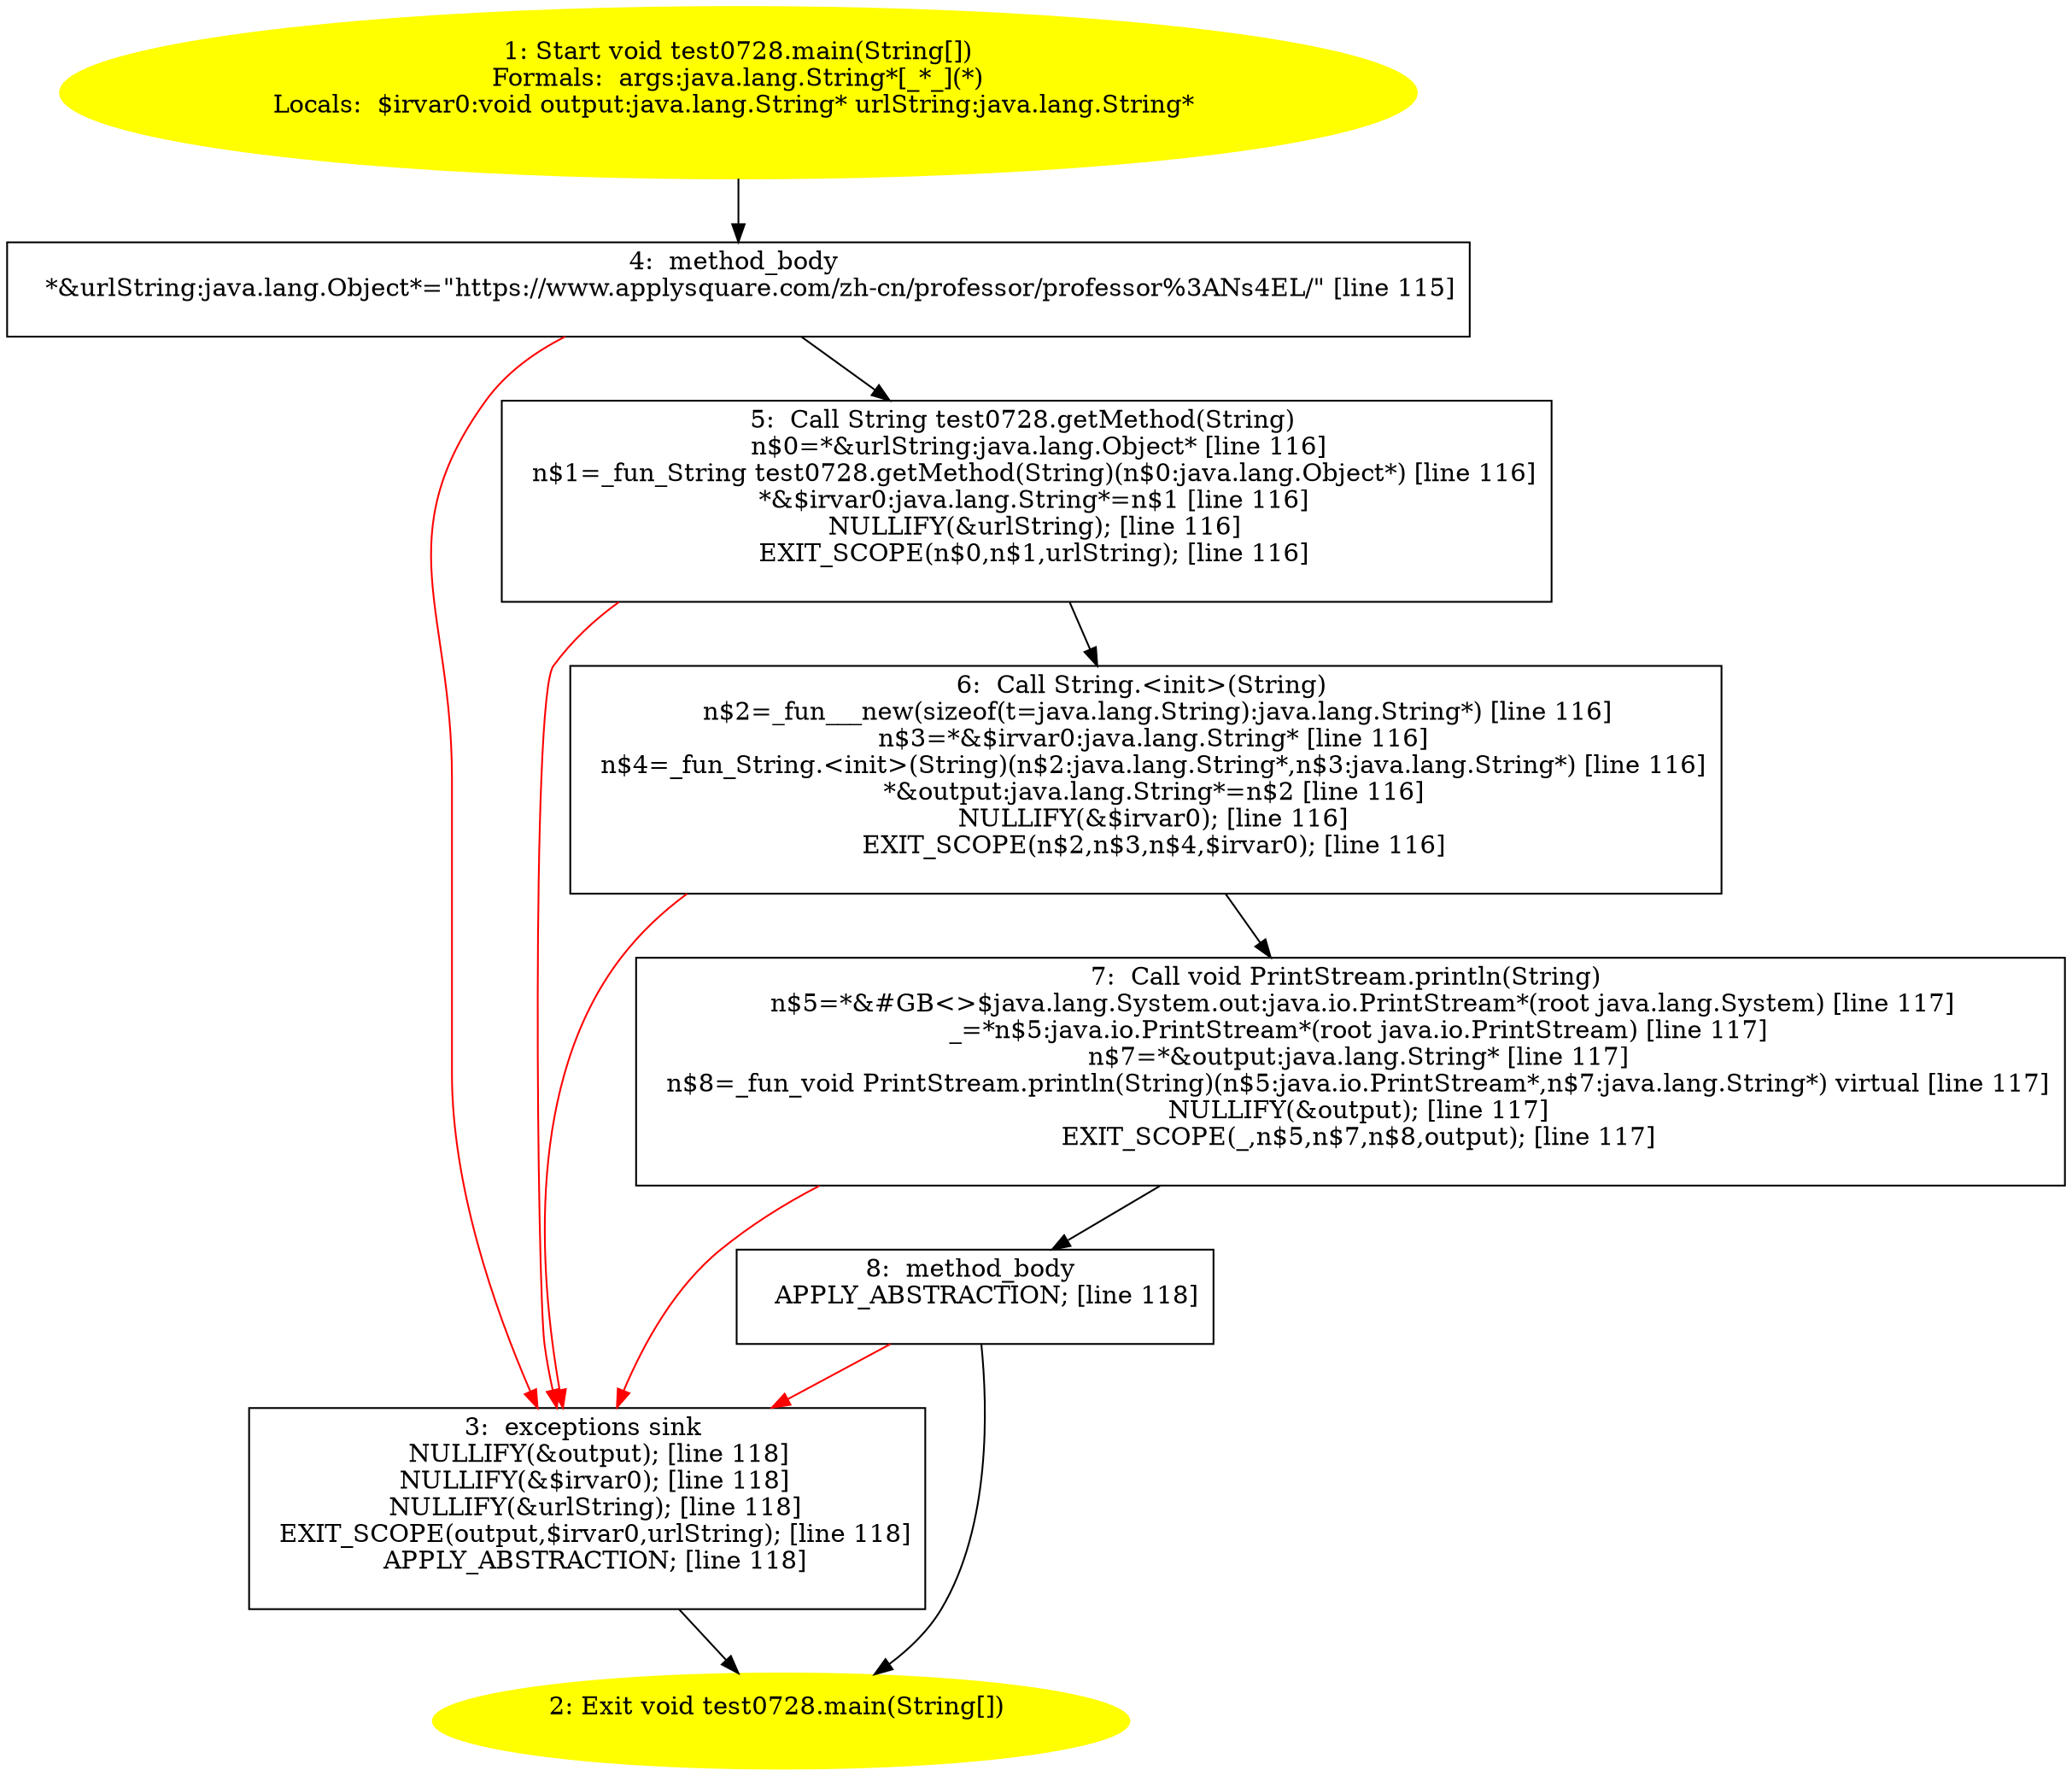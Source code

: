 /* @generated */
digraph cfg {
"com.dulishuo.test.test0728.main(java.lang.String[]):void.2eaeeb3c90ae5fc27781f13858cbafac_1" [label="1: Start void test0728.main(String[])\nFormals:  args:java.lang.String*[_*_](*)\nLocals:  $irvar0:void output:java.lang.String* urlString:java.lang.String* \n  " color=yellow style=filled]
	

	 "com.dulishuo.test.test0728.main(java.lang.String[]):void.2eaeeb3c90ae5fc27781f13858cbafac_1" -> "com.dulishuo.test.test0728.main(java.lang.String[]):void.2eaeeb3c90ae5fc27781f13858cbafac_4" ;
"com.dulishuo.test.test0728.main(java.lang.String[]):void.2eaeeb3c90ae5fc27781f13858cbafac_2" [label="2: Exit void test0728.main(String[]) \n  " color=yellow style=filled]
	

"com.dulishuo.test.test0728.main(java.lang.String[]):void.2eaeeb3c90ae5fc27781f13858cbafac_3" [label="3:  exceptions sink \n   NULLIFY(&output); [line 118]\n  NULLIFY(&$irvar0); [line 118]\n  NULLIFY(&urlString); [line 118]\n  EXIT_SCOPE(output,$irvar0,urlString); [line 118]\n  APPLY_ABSTRACTION; [line 118]\n " shape="box"]
	

	 "com.dulishuo.test.test0728.main(java.lang.String[]):void.2eaeeb3c90ae5fc27781f13858cbafac_3" -> "com.dulishuo.test.test0728.main(java.lang.String[]):void.2eaeeb3c90ae5fc27781f13858cbafac_2" ;
"com.dulishuo.test.test0728.main(java.lang.String[]):void.2eaeeb3c90ae5fc27781f13858cbafac_4" [label="4:  method_body \n   *&urlString:java.lang.Object*=\"https://www.applysquare.com/zh-cn/professor/professor%3ANs4EL/\" [line 115]\n " shape="box"]
	

	 "com.dulishuo.test.test0728.main(java.lang.String[]):void.2eaeeb3c90ae5fc27781f13858cbafac_4" -> "com.dulishuo.test.test0728.main(java.lang.String[]):void.2eaeeb3c90ae5fc27781f13858cbafac_5" ;
	 "com.dulishuo.test.test0728.main(java.lang.String[]):void.2eaeeb3c90ae5fc27781f13858cbafac_4" -> "com.dulishuo.test.test0728.main(java.lang.String[]):void.2eaeeb3c90ae5fc27781f13858cbafac_3" [color="red" ];
"com.dulishuo.test.test0728.main(java.lang.String[]):void.2eaeeb3c90ae5fc27781f13858cbafac_5" [label="5:  Call String test0728.getMethod(String) \n   n$0=*&urlString:java.lang.Object* [line 116]\n  n$1=_fun_String test0728.getMethod(String)(n$0:java.lang.Object*) [line 116]\n  *&$irvar0:java.lang.String*=n$1 [line 116]\n  NULLIFY(&urlString); [line 116]\n  EXIT_SCOPE(n$0,n$1,urlString); [line 116]\n " shape="box"]
	

	 "com.dulishuo.test.test0728.main(java.lang.String[]):void.2eaeeb3c90ae5fc27781f13858cbafac_5" -> "com.dulishuo.test.test0728.main(java.lang.String[]):void.2eaeeb3c90ae5fc27781f13858cbafac_6" ;
	 "com.dulishuo.test.test0728.main(java.lang.String[]):void.2eaeeb3c90ae5fc27781f13858cbafac_5" -> "com.dulishuo.test.test0728.main(java.lang.String[]):void.2eaeeb3c90ae5fc27781f13858cbafac_3" [color="red" ];
"com.dulishuo.test.test0728.main(java.lang.String[]):void.2eaeeb3c90ae5fc27781f13858cbafac_6" [label="6:  Call String.<init>(String) \n   n$2=_fun___new(sizeof(t=java.lang.String):java.lang.String*) [line 116]\n  n$3=*&$irvar0:java.lang.String* [line 116]\n  n$4=_fun_String.<init>(String)(n$2:java.lang.String*,n$3:java.lang.String*) [line 116]\n  *&output:java.lang.String*=n$2 [line 116]\n  NULLIFY(&$irvar0); [line 116]\n  EXIT_SCOPE(n$2,n$3,n$4,$irvar0); [line 116]\n " shape="box"]
	

	 "com.dulishuo.test.test0728.main(java.lang.String[]):void.2eaeeb3c90ae5fc27781f13858cbafac_6" -> "com.dulishuo.test.test0728.main(java.lang.String[]):void.2eaeeb3c90ae5fc27781f13858cbafac_7" ;
	 "com.dulishuo.test.test0728.main(java.lang.String[]):void.2eaeeb3c90ae5fc27781f13858cbafac_6" -> "com.dulishuo.test.test0728.main(java.lang.String[]):void.2eaeeb3c90ae5fc27781f13858cbafac_3" [color="red" ];
"com.dulishuo.test.test0728.main(java.lang.String[]):void.2eaeeb3c90ae5fc27781f13858cbafac_7" [label="7:  Call void PrintStream.println(String) \n   n$5=*&#GB<>$java.lang.System.out:java.io.PrintStream*(root java.lang.System) [line 117]\n  _=*n$5:java.io.PrintStream*(root java.io.PrintStream) [line 117]\n  n$7=*&output:java.lang.String* [line 117]\n  n$8=_fun_void PrintStream.println(String)(n$5:java.io.PrintStream*,n$7:java.lang.String*) virtual [line 117]\n  NULLIFY(&output); [line 117]\n  EXIT_SCOPE(_,n$5,n$7,n$8,output); [line 117]\n " shape="box"]
	

	 "com.dulishuo.test.test0728.main(java.lang.String[]):void.2eaeeb3c90ae5fc27781f13858cbafac_7" -> "com.dulishuo.test.test0728.main(java.lang.String[]):void.2eaeeb3c90ae5fc27781f13858cbafac_8" ;
	 "com.dulishuo.test.test0728.main(java.lang.String[]):void.2eaeeb3c90ae5fc27781f13858cbafac_7" -> "com.dulishuo.test.test0728.main(java.lang.String[]):void.2eaeeb3c90ae5fc27781f13858cbafac_3" [color="red" ];
"com.dulishuo.test.test0728.main(java.lang.String[]):void.2eaeeb3c90ae5fc27781f13858cbafac_8" [label="8:  method_body \n   APPLY_ABSTRACTION; [line 118]\n " shape="box"]
	

	 "com.dulishuo.test.test0728.main(java.lang.String[]):void.2eaeeb3c90ae5fc27781f13858cbafac_8" -> "com.dulishuo.test.test0728.main(java.lang.String[]):void.2eaeeb3c90ae5fc27781f13858cbafac_2" ;
	 "com.dulishuo.test.test0728.main(java.lang.String[]):void.2eaeeb3c90ae5fc27781f13858cbafac_8" -> "com.dulishuo.test.test0728.main(java.lang.String[]):void.2eaeeb3c90ae5fc27781f13858cbafac_3" [color="red" ];
}
